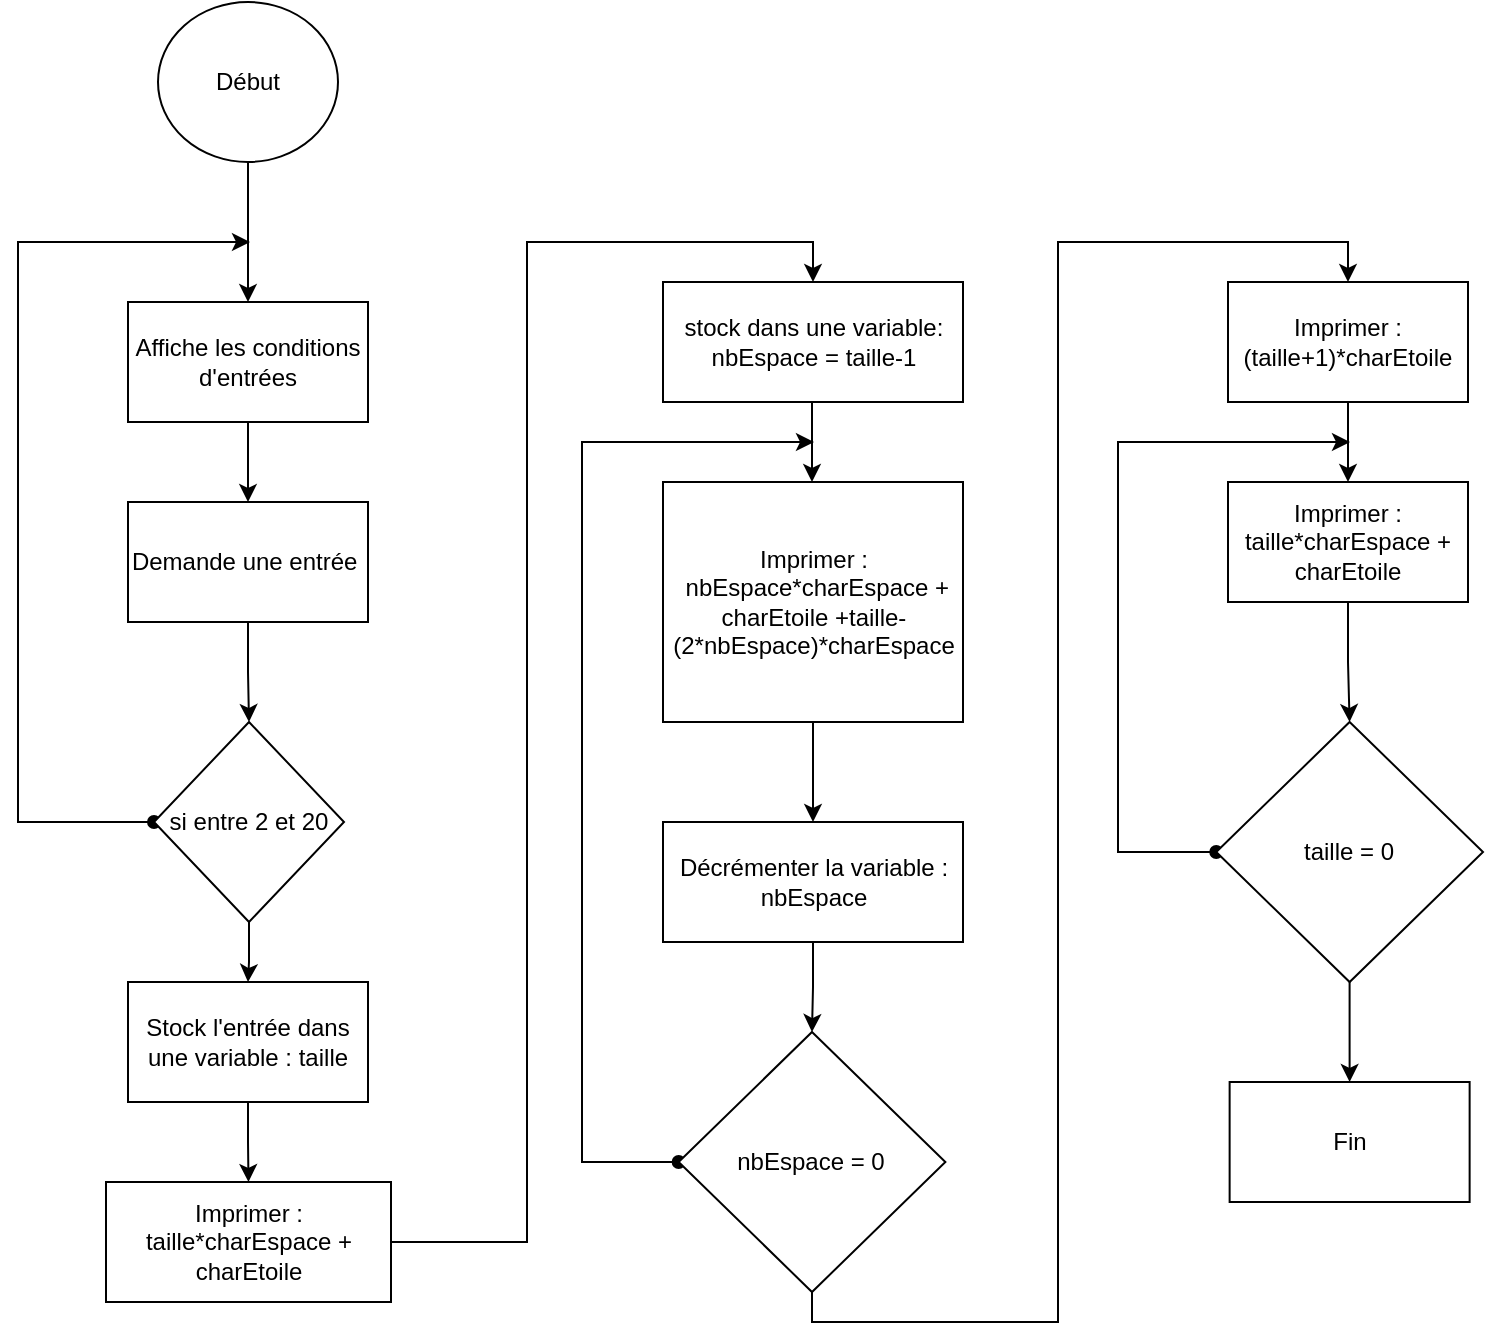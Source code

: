 <mxfile version="20.3.0" type="device"><diagram id="E9Yg8V9FZDOwqIWdV-gY" name="Kata-flèche"><mxGraphModel dx="1422" dy="905" grid="1" gridSize="10" guides="1" tooltips="1" connect="1" arrows="1" fold="1" page="1" pageScale="1" pageWidth="827" pageHeight="1169" math="0" shadow="0"><root><mxCell id="0"/><mxCell id="1" parent="0"/><mxCell id="r8OJSXf2AczknxnKMw7x-2" value="Début" style="ellipse;whiteSpace=wrap;html=1;" parent="1" vertex="1"><mxGeometry x="110" y="40" width="90" height="80" as="geometry"/></mxCell><mxCell id="r8OJSXf2AczknxnKMw7x-3" style="edgeStyle=orthogonalEdgeStyle;rounded=0;orthogonalLoop=1;jettySize=auto;html=1;exitX=0;exitY=0.5;exitDx=0;exitDy=0;startArrow=oval;startFill=1;" parent="1" source="r8OJSXf2AczknxnKMw7x-5" edge="1"><mxGeometry relative="1" as="geometry"><mxPoint x="156" y="160" as="targetPoint"/><Array as="points"><mxPoint x="40" y="450"/><mxPoint x="40" y="160"/><mxPoint x="156" y="160"/></Array></mxGeometry></mxCell><mxCell id="r8OJSXf2AczknxnKMw7x-4" style="edgeStyle=orthogonalEdgeStyle;rounded=0;orthogonalLoop=1;jettySize=auto;html=1;strokeColor=#000000;startArrow=none;startFill=0;" parent="1" source="r8OJSXf2AczknxnKMw7x-5" target="r8OJSXf2AczknxnKMw7x-15" edge="1"><mxGeometry relative="1" as="geometry"/></mxCell><mxCell id="r8OJSXf2AczknxnKMw7x-5" value="si entre 2 et 20" style="rhombus;whiteSpace=wrap;html=1;" parent="1" vertex="1"><mxGeometry x="108" y="400" width="95" height="100" as="geometry"/></mxCell><mxCell id="r8OJSXf2AczknxnKMw7x-6" style="edgeStyle=orthogonalEdgeStyle;rounded=0;orthogonalLoop=1;jettySize=auto;html=1;entryX=0.5;entryY=0;entryDx=0;entryDy=0;strokeColor=#000000;startArrow=none;startFill=0;" parent="1" source="r8OJSXf2AczknxnKMw7x-7" target="r8OJSXf2AczknxnKMw7x-9" edge="1"><mxGeometry relative="1" as="geometry"/></mxCell><mxCell id="r8OJSXf2AczknxnKMw7x-7" value="Imprimer :&lt;br&gt;taille*charEspace + charEtoile" style="whiteSpace=wrap;html=1;" parent="1" vertex="1"><mxGeometry x="84" y="630" width="142.5" height="60" as="geometry"/></mxCell><mxCell id="r8OJSXf2AczknxnKMw7x-8" style="edgeStyle=orthogonalEdgeStyle;rounded=0;orthogonalLoop=1;jettySize=auto;html=1;strokeColor=#000000;startArrow=none;startFill=0;" parent="1" source="r8OJSXf2AczknxnKMw7x-9" edge="1"><mxGeometry relative="1" as="geometry"><mxPoint x="437" y="280" as="targetPoint"/></mxGeometry></mxCell><mxCell id="r8OJSXf2AczknxnKMw7x-9" value="stock dans une variable:&lt;br&gt;nbEspace = taille-1" style="whiteSpace=wrap;html=1;" parent="1" vertex="1"><mxGeometry x="362.5" y="180" width="150" height="60" as="geometry"/></mxCell><mxCell id="r8OJSXf2AczknxnKMw7x-10" style="edgeStyle=orthogonalEdgeStyle;rounded=0;orthogonalLoop=1;jettySize=auto;html=1;entryX=0.5;entryY=0;entryDx=0;entryDy=0;strokeColor=#000000;startArrow=none;startFill=0;" parent="1" source="r8OJSXf2AczknxnKMw7x-11" target="r8OJSXf2AczknxnKMw7x-5" edge="1"><mxGeometry relative="1" as="geometry"/></mxCell><mxCell id="r8OJSXf2AczknxnKMw7x-11" value="Demande une entrée&amp;nbsp;" style="whiteSpace=wrap;html=1;" parent="1" vertex="1"><mxGeometry x="95" y="290" width="120" height="60" as="geometry"/></mxCell><mxCell id="r8OJSXf2AczknxnKMw7x-12" style="edgeStyle=orthogonalEdgeStyle;rounded=0;orthogonalLoop=1;jettySize=auto;html=1;strokeColor=#000000;startArrow=none;startFill=0;" parent="1" source="r8OJSXf2AczknxnKMw7x-13" target="r8OJSXf2AczknxnKMw7x-11" edge="1"><mxGeometry relative="1" as="geometry"/></mxCell><mxCell id="r8OJSXf2AczknxnKMw7x-13" value="Affiche les conditions d'entrées" style="rounded=0;whiteSpace=wrap;html=1;" parent="1" vertex="1"><mxGeometry x="95" y="190" width="120" height="60" as="geometry"/></mxCell><mxCell id="r8OJSXf2AczknxnKMw7x-14" style="edgeStyle=orthogonalEdgeStyle;rounded=0;orthogonalLoop=1;jettySize=auto;html=1;strokeColor=#000000;startArrow=none;startFill=0;" parent="1" source="r8OJSXf2AczknxnKMw7x-15" target="r8OJSXf2AczknxnKMw7x-7" edge="1"><mxGeometry relative="1" as="geometry"/></mxCell><mxCell id="r8OJSXf2AczknxnKMw7x-15" value="Stock l'entrée dans une variable : taille" style="rounded=0;whiteSpace=wrap;html=1;" parent="1" vertex="1"><mxGeometry x="95" y="530" width="120" height="60" as="geometry"/></mxCell><mxCell id="r8OJSXf2AczknxnKMw7x-16" style="edgeStyle=orthogonalEdgeStyle;rounded=0;orthogonalLoop=1;jettySize=auto;html=1;strokeColor=#000000;startArrow=none;startFill=0;exitX=0.5;exitY=1;exitDx=0;exitDy=0;" parent="1" source="r8OJSXf2AczknxnKMw7x-2" target="r8OJSXf2AczknxnKMw7x-13" edge="1"><mxGeometry relative="1" as="geometry"><mxPoint x="155" y="220" as="sourcePoint"/></mxGeometry></mxCell><mxCell id="r8OJSXf2AczknxnKMw7x-22" style="edgeStyle=orthogonalEdgeStyle;rounded=0;orthogonalLoop=1;jettySize=auto;html=1;strokeColor=#000000;startArrow=none;startFill=0;" parent="1" source="r8OJSXf2AczknxnKMw7x-23" target="r8OJSXf2AczknxnKMw7x-25" edge="1"><mxGeometry relative="1" as="geometry"/></mxCell><mxCell id="r8OJSXf2AczknxnKMw7x-23" value="Imprimer :&lt;br&gt;&amp;nbsp;nbEspace*charEspace + charEtoile +taille-(2*nbEspace)*charEspace" style="whiteSpace=wrap;html=1;" parent="1" vertex="1"><mxGeometry x="362.5" y="280" width="150" height="120" as="geometry"/></mxCell><mxCell id="v2TLmcUdg4MBDCtTswXx-1" style="edgeStyle=orthogonalEdgeStyle;rounded=0;orthogonalLoop=1;jettySize=auto;html=1;" edge="1" parent="1" source="r8OJSXf2AczknxnKMw7x-25" target="r8OJSXf2AczknxnKMw7x-30"><mxGeometry relative="1" as="geometry"/></mxCell><mxCell id="r8OJSXf2AczknxnKMw7x-25" value="Décrémenter la variable : nbEspace&lt;span style=&quot;color: rgba(0, 0, 0, 0); font-family: monospace; font-size: 0px; text-align: start;&quot;&gt;%3CmxGraphModel%3E%3Croot%3E%3CmxCell%20id%3D%220%22%2F%3E%3CmxCell%20id%3D%221%22%20parent%3D%220%22%2F%3E%3CmxCell%20id%3D%222%22%20value%3D%22stoque%20dans%20une%20variable%3A%26lt%3Bbr%26gt%3Btaille%20du%20corp%20de%20la%20fl%C3%A8che%20%3D%20taille%20-1%22%20style%3D%22whiteSpace%3Dwrap%3Bhtml%3D1%3B%22%20vertex%3D%221%22%20parent%3D%221%22%3E%3CmxGeometry%20x%3D%22358%22%20y%3D%22830%22%20width%3D%22150%22%20height%3D%2260%22%20as%3D%22geometry%22%2F%3E%3C%2FmxCell%3E%3C%2Froot%3E%3C%2FmxGraphModel%3E&lt;/span&gt;" style="whiteSpace=wrap;html=1;" parent="1" vertex="1"><mxGeometry x="362.5" y="450" width="150" height="60" as="geometry"/></mxCell><mxCell id="r8OJSXf2AczknxnKMw7x-26" style="edgeStyle=orthogonalEdgeStyle;rounded=0;orthogonalLoop=1;jettySize=auto;html=1;strokeColor=#000000;startArrow=oval;startFill=1;exitX=0;exitY=0.5;exitDx=0;exitDy=0;" parent="1" source="r8OJSXf2AczknxnKMw7x-30" edge="1"><mxGeometry relative="1" as="geometry"><mxPoint x="438" y="260" as="targetPoint"/><Array as="points"><mxPoint x="322" y="620"/><mxPoint x="322" y="260"/></Array></mxGeometry></mxCell><mxCell id="r8OJSXf2AczknxnKMw7x-29" style="edgeStyle=orthogonalEdgeStyle;rounded=0;orthogonalLoop=1;jettySize=auto;html=1;strokeColor=#000000;startArrow=none;startFill=0;" parent="1" source="r8OJSXf2AczknxnKMw7x-30" target="r8OJSXf2AczknxnKMw7x-32" edge="1"><mxGeometry relative="1" as="geometry"><Array as="points"><mxPoint x="437" y="700"/><mxPoint x="560" y="700"/><mxPoint x="560" y="160"/><mxPoint x="705" y="160"/></Array></mxGeometry></mxCell><mxCell id="r8OJSXf2AczknxnKMw7x-30" value="nbEspace = 0" style="rhombus;whiteSpace=wrap;html=1;" parent="1" vertex="1"><mxGeometry x="370.32" y="555" width="133.37" height="130" as="geometry"/></mxCell><mxCell id="r8OJSXf2AczknxnKMw7x-31" style="edgeStyle=orthogonalEdgeStyle;rounded=0;orthogonalLoop=1;jettySize=auto;html=1;entryX=0.5;entryY=0;entryDx=0;entryDy=0;strokeColor=#000000;startArrow=none;startFill=0;" parent="1" source="r8OJSXf2AczknxnKMw7x-32" target="r8OJSXf2AczknxnKMw7x-34" edge="1"><mxGeometry relative="1" as="geometry"/></mxCell><mxCell id="r8OJSXf2AczknxnKMw7x-32" value="Imprimer :&lt;br&gt;(taille+1)*charEtoile" style="whiteSpace=wrap;html=1;" parent="1" vertex="1"><mxGeometry x="645" y="180" width="120" height="60" as="geometry"/></mxCell><mxCell id="r8OJSXf2AczknxnKMw7x-33" style="edgeStyle=orthogonalEdgeStyle;rounded=0;orthogonalLoop=1;jettySize=auto;html=1;strokeColor=#000000;startArrow=none;startFill=0;" parent="1" source="r8OJSXf2AczknxnKMw7x-34" target="r8OJSXf2AczknxnKMw7x-37" edge="1"><mxGeometry relative="1" as="geometry"/></mxCell><mxCell id="r8OJSXf2AczknxnKMw7x-34" value="Imprimer :&lt;br&gt;taille*charEspace + charEtoile" style="whiteSpace=wrap;html=1;" parent="1" vertex="1"><mxGeometry x="645" y="280" width="120" height="60" as="geometry"/></mxCell><mxCell id="r8OJSXf2AczknxnKMw7x-35" style="edgeStyle=orthogonalEdgeStyle;rounded=0;orthogonalLoop=1;jettySize=auto;html=1;strokeColor=#000000;startArrow=oval;startFill=1;" parent="1" source="r8OJSXf2AczknxnKMw7x-37" edge="1"><mxGeometry relative="1" as="geometry"><mxPoint x="706" y="260" as="targetPoint"/><Array as="points"><mxPoint x="590" y="465"/><mxPoint x="590" y="260"/></Array></mxGeometry></mxCell><mxCell id="r8OJSXf2AczknxnKMw7x-36" value="" style="edgeStyle=orthogonalEdgeStyle;rounded=0;orthogonalLoop=1;jettySize=auto;html=1;strokeColor=#000000;startArrow=none;startFill=0;" parent="1" source="r8OJSXf2AczknxnKMw7x-37" edge="1"><mxGeometry relative="1" as="geometry"><mxPoint x="705.815" y="580" as="targetPoint"/></mxGeometry></mxCell><mxCell id="r8OJSXf2AczknxnKMw7x-37" value="taille = 0" style="rhombus;whiteSpace=wrap;html=1;" parent="1" vertex="1"><mxGeometry x="639.13" y="400" width="133.37" height="130" as="geometry"/></mxCell><mxCell id="r8OJSXf2AczknxnKMw7x-38" value="Fin" style="whiteSpace=wrap;html=1;" parent="1" vertex="1"><mxGeometry x="645.815" y="580" width="120" height="60" as="geometry"/></mxCell></root></mxGraphModel></diagram></mxfile>